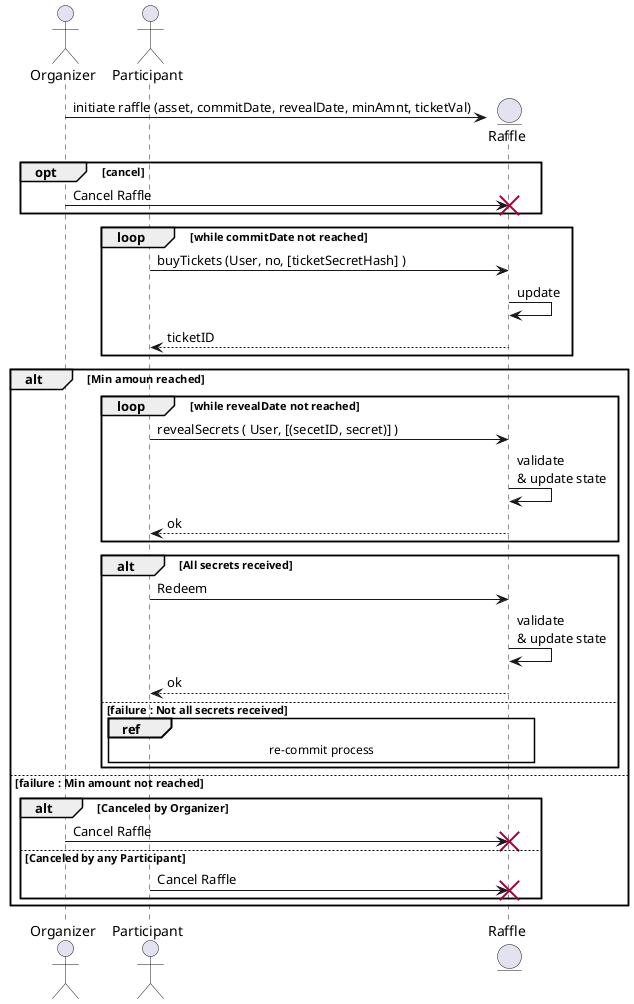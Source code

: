 @startuml


actor Organizer as O
actor Participant as P

entity Raffle as R


O -> R ** : initiate raffle (asset, commitDate, revealDate, minAmnt, ticketVal)
opt cancel
    O -> R !! : Cancel Raffle
end

loop while commitDate not reached
    P -> R : buyTickets (User, no, [ticketSecretHash] )
    R -> R : update
    R --> P : ticketID
end

alt Min amoun reached
    loop while revealDate not reached
        P -> R : revealSecrets ( User, [(secetID, secret)] )
        R -> R: validate \n& update state
        R --> P : ok
    end
    alt All secrets received
        P -> R  : Redeem
        R -> R: validate \n& update state
        R --> P : ok

    else failure : Not all secrets received
        ref over P, R : re-commit process
    end
else failure : Min amount not reached
    alt Canceled by Organizer
        O -> R !! : Cancel Raffle
    else Canceled by any Participant
        P-> R !! : Cancel Raffle
    end
end





